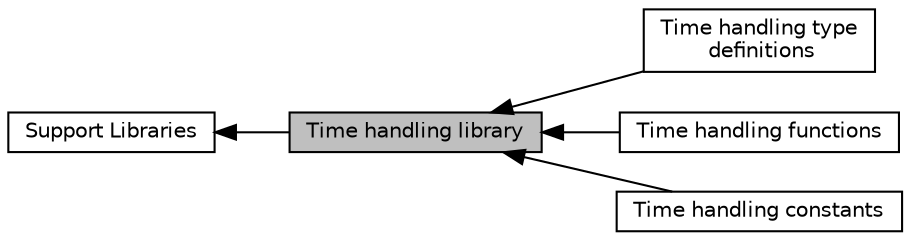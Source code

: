 digraph "Time handling library"
{
  edge [fontname="Helvetica",fontsize="10",labelfontname="Helvetica",labelfontsize="10"];
  node [fontname="Helvetica",fontsize="10",shape=record];
  rankdir=LR;
  Node1 [label="Support Libraries",height=0.2,width=0.4,color="black", fillcolor="white", style="filled",URL="$group__support.html"];
  Node3 [label="Time handling type\l definitions",height=0.2,width=0.4,color="black", fillcolor="white", style="filled",URL="$group__timelib__typedefs.html"];
  Node4 [label="Time handling functions",height=0.2,width=0.4,color="black", fillcolor="white", style="filled",URL="$group__timelib__functions.html"];
  Node0 [label="Time handling library",height=0.2,width=0.4,color="black", fillcolor="grey75", style="filled", fontcolor="black"];
  Node2 [label="Time handling constants",height=0.2,width=0.4,color="black", fillcolor="white", style="filled",URL="$group__timelib__constants.html"];
  Node1->Node0 [shape=plaintext, dir="back", style="solid"];
  Node0->Node2 [shape=plaintext, dir="back", style="solid"];
  Node0->Node3 [shape=plaintext, dir="back", style="solid"];
  Node0->Node4 [shape=plaintext, dir="back", style="solid"];
}
